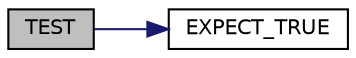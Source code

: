 digraph "TEST"
{
 // INTERACTIVE_SVG=YES
  edge [fontname="Helvetica",fontsize="10",labelfontname="Helvetica",labelfontsize="10"];
  node [fontname="Helvetica",fontsize="10",shape=record];
  rankdir="LR";
  Node165 [label="TEST",height=0.2,width=0.4,color="black", fillcolor="grey75", style="filled", fontcolor="black"];
  Node165 -> Node166 [color="midnightblue",fontsize="10",style="solid",fontname="Helvetica"];
  Node166 [label="EXPECT_TRUE",height=0.2,width=0.4,color="black", fillcolor="white", style="filled",URL="$d6/def/_test_json_8cpp.html#a84dbe6e62bbec23a120a258315c7b6dc"];
}
